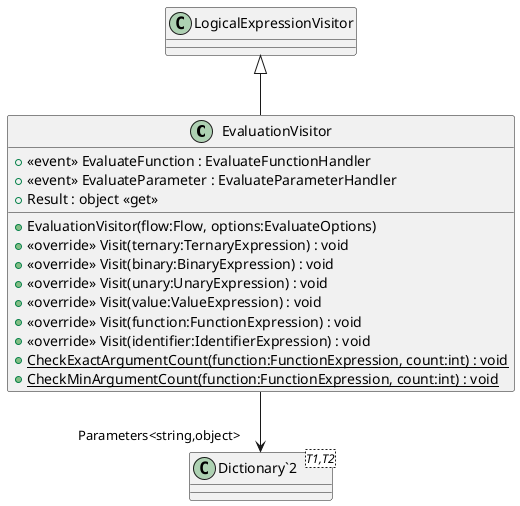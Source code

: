 @startuml
class EvaluationVisitor {
    + EvaluationVisitor(flow:Flow, options:EvaluateOptions)
    +  <<event>> EvaluateFunction : EvaluateFunctionHandler 
    +  <<event>> EvaluateParameter : EvaluateParameterHandler 
    + Result : object <<get>>
    + <<override>> Visit(ternary:TernaryExpression) : void
    + <<override>> Visit(binary:BinaryExpression) : void
    + <<override>> Visit(unary:UnaryExpression) : void
    + <<override>> Visit(value:ValueExpression) : void
    + <<override>> Visit(function:FunctionExpression) : void
    + <<override>> Visit(identifier:IdentifierExpression) : void
    + {static} CheckExactArgumentCount(function:FunctionExpression, count:int) : void
    + {static} CheckMinArgumentCount(function:FunctionExpression, count:int) : void
}
class "Dictionary`2"<T1,T2> {
}
LogicalExpressionVisitor <|-- EvaluationVisitor
EvaluationVisitor --> "Parameters<string,object>" "Dictionary`2"
@enduml
